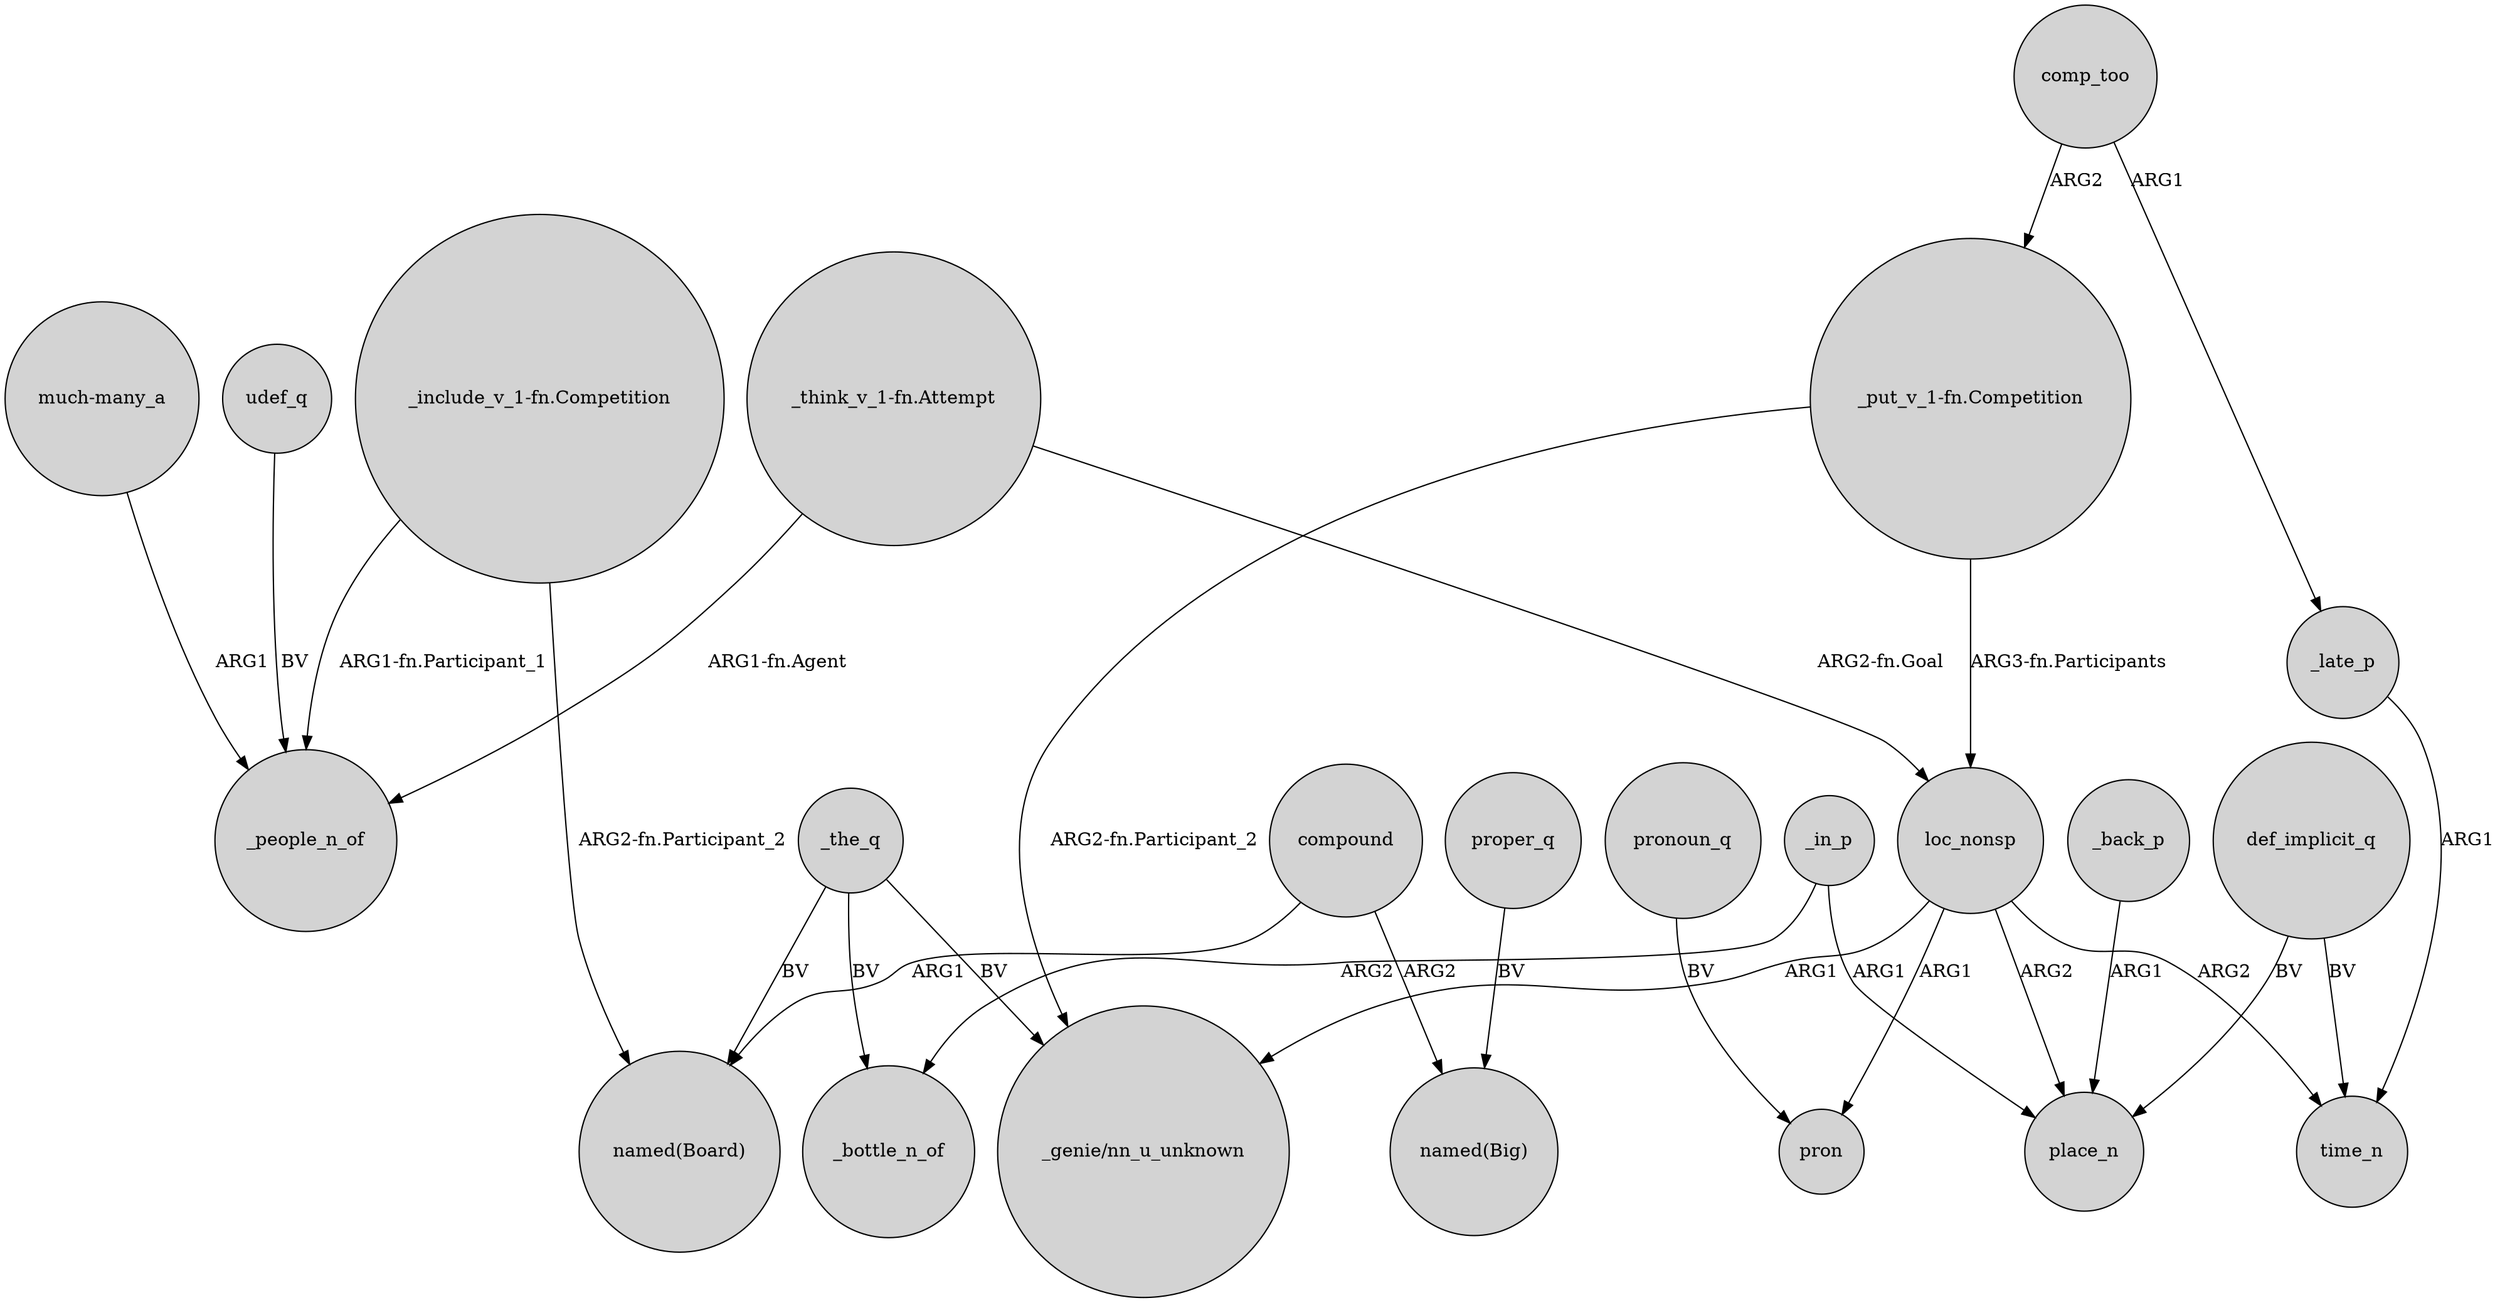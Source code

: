 digraph {
	node [shape=circle style=filled]
	udef_q -> _people_n_of [label=BV]
	_the_q -> "named(Board)" [label=BV]
	comp_too -> "_put_v_1-fn.Competition" [label=ARG2]
	def_implicit_q -> place_n [label=BV]
	"_put_v_1-fn.Competition" -> loc_nonsp [label="ARG3-fn.Participants"]
	compound -> "named(Big)" [label=ARG2]
	_in_p -> _bottle_n_of [label=ARG2]
	_in_p -> place_n [label=ARG1]
	_the_q -> "_genie/nn_u_unknown" [label=BV]
	pronoun_q -> pron [label=BV]
	"much-many_a" -> _people_n_of [label=ARG1]
	_back_p -> place_n [label=ARG1]
	comp_too -> _late_p [label=ARG1]
	"_include_v_1-fn.Competition" -> "named(Board)" [label="ARG2-fn.Participant_2"]
	_late_p -> time_n [label=ARG1]
	"_include_v_1-fn.Competition" -> _people_n_of [label="ARG1-fn.Participant_1"]
	_the_q -> _bottle_n_of [label=BV]
	"_think_v_1-fn.Attempt" -> loc_nonsp [label="ARG2-fn.Goal"]
	proper_q -> "named(Big)" [label=BV]
	loc_nonsp -> place_n [label=ARG2]
	"_think_v_1-fn.Attempt" -> _people_n_of [label="ARG1-fn.Agent"]
	loc_nonsp -> time_n [label=ARG2]
	compound -> "named(Board)" [label=ARG1]
	loc_nonsp -> pron [label=ARG1]
	def_implicit_q -> time_n [label=BV]
	"_put_v_1-fn.Competition" -> "_genie/nn_u_unknown" [label="ARG2-fn.Participant_2"]
	loc_nonsp -> "_genie/nn_u_unknown" [label=ARG1]
}

